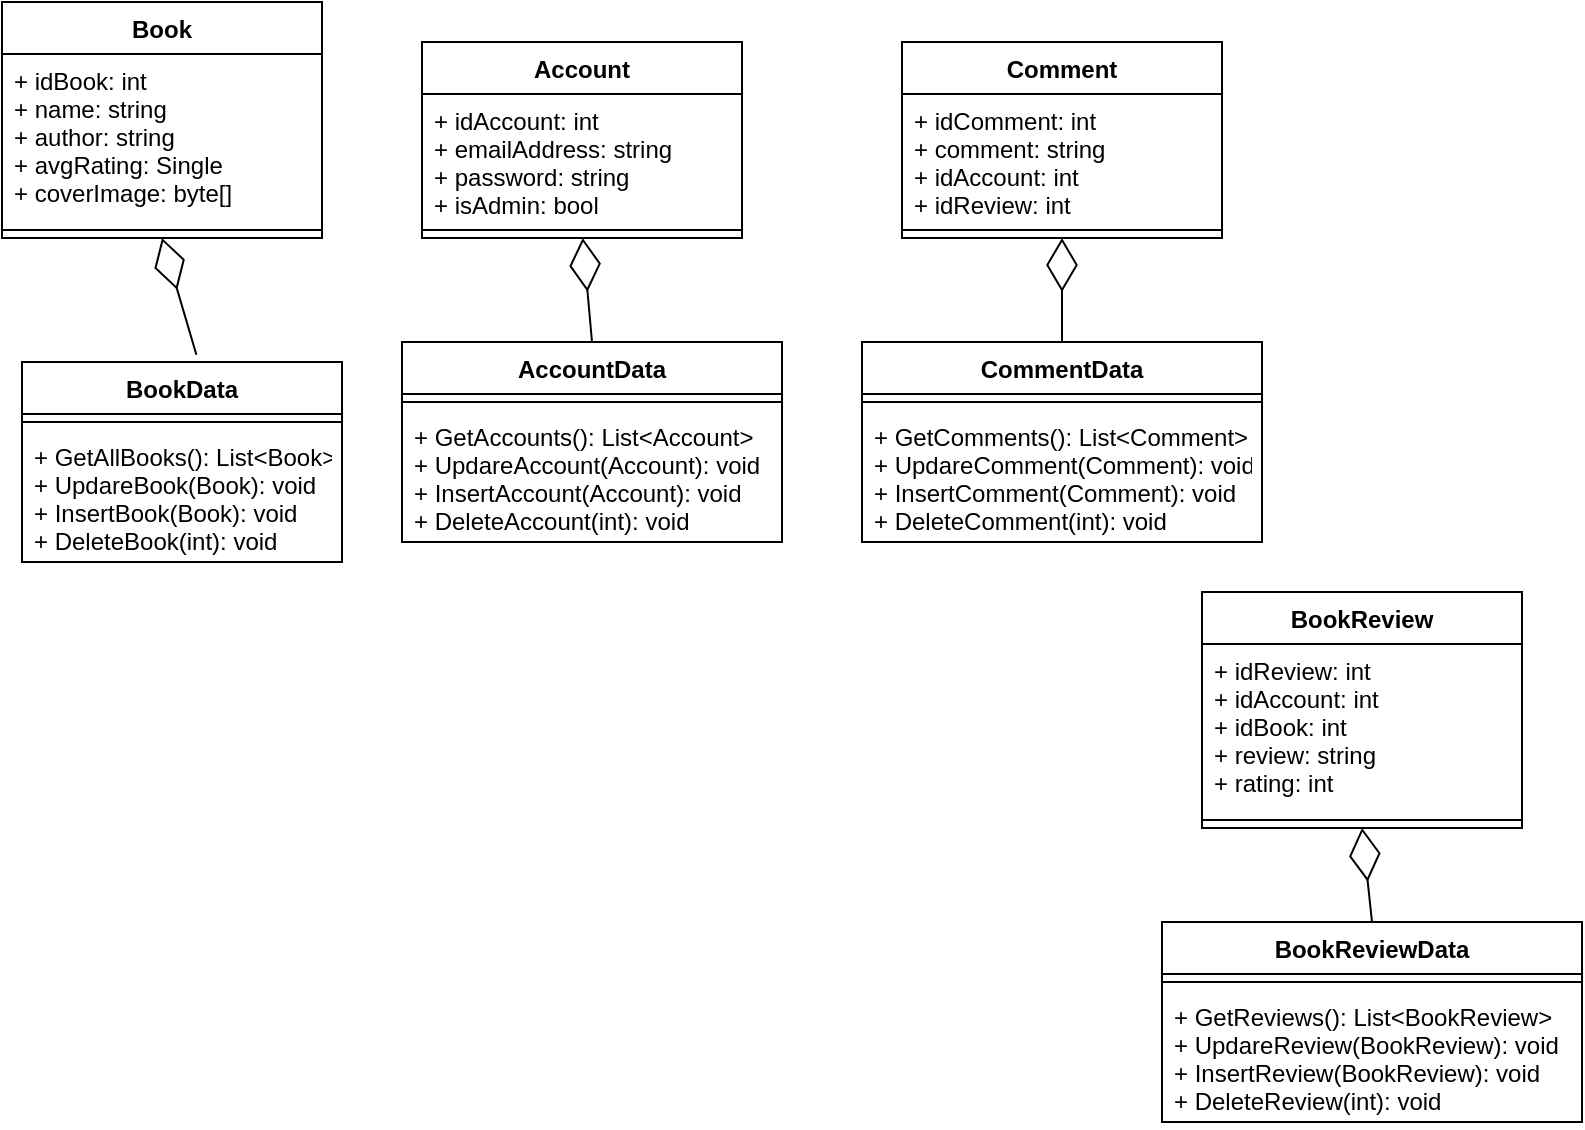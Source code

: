 <mxfile version="18.0.3" type="device"><diagram id="C5RBs43oDa-KdzZeNtuy" name="Page-1"><mxGraphModel dx="1038" dy="556" grid="1" gridSize="10" guides="1" tooltips="1" connect="1" arrows="1" fold="1" page="1" pageScale="1" pageWidth="827" pageHeight="1169" math="0" shadow="0"><root><mxCell id="WIyWlLk6GJQsqaUBKTNV-0"/><mxCell id="WIyWlLk6GJQsqaUBKTNV-1" parent="WIyWlLk6GJQsqaUBKTNV-0"/><mxCell id="5wMgXZBIsdFGBJWtIuHX-10" value="Book" style="swimlane;fontStyle=1;align=center;verticalAlign=top;childLayout=stackLayout;horizontal=1;startSize=26;horizontalStack=0;resizeParent=1;resizeParentMax=0;resizeLast=0;collapsible=1;marginBottom=0;" vertex="1" parent="WIyWlLk6GJQsqaUBKTNV-1"><mxGeometry x="10" y="50" width="160" height="118" as="geometry"/></mxCell><mxCell id="5wMgXZBIsdFGBJWtIuHX-11" value="+ idBook: int&#10;+ name: string&#10;+ author: string&#10;+ avgRating: Single&#10;+ coverImage: byte[]" style="text;strokeColor=none;fillColor=none;align=left;verticalAlign=top;spacingLeft=4;spacingRight=4;overflow=hidden;rotatable=0;points=[[0,0.5],[1,0.5]];portConstraint=eastwest;" vertex="1" parent="5wMgXZBIsdFGBJWtIuHX-10"><mxGeometry y="26" width="160" height="84" as="geometry"/></mxCell><mxCell id="5wMgXZBIsdFGBJWtIuHX-12" value="" style="line;strokeWidth=1;fillColor=none;align=left;verticalAlign=middle;spacingTop=-1;spacingLeft=3;spacingRight=3;rotatable=0;labelPosition=right;points=[];portConstraint=eastwest;" vertex="1" parent="5wMgXZBIsdFGBJWtIuHX-10"><mxGeometry y="110" width="160" height="8" as="geometry"/></mxCell><mxCell id="5wMgXZBIsdFGBJWtIuHX-14" value="Account" style="swimlane;fontStyle=1;align=center;verticalAlign=top;childLayout=stackLayout;horizontal=1;startSize=26;horizontalStack=0;resizeParent=1;resizeParentMax=0;resizeLast=0;collapsible=1;marginBottom=0;" vertex="1" parent="WIyWlLk6GJQsqaUBKTNV-1"><mxGeometry x="220" y="70" width="160" height="98" as="geometry"/></mxCell><mxCell id="5wMgXZBIsdFGBJWtIuHX-15" value="+ idAccount: int&#10;+ emailAddress: string&#10;+ password: string&#10;+ isAdmin: bool" style="text;strokeColor=none;fillColor=none;align=left;verticalAlign=top;spacingLeft=4;spacingRight=4;overflow=hidden;rotatable=0;points=[[0,0.5],[1,0.5]];portConstraint=eastwest;" vertex="1" parent="5wMgXZBIsdFGBJWtIuHX-14"><mxGeometry y="26" width="160" height="64" as="geometry"/></mxCell><mxCell id="5wMgXZBIsdFGBJWtIuHX-16" value="" style="line;strokeWidth=1;fillColor=none;align=left;verticalAlign=middle;spacingTop=-1;spacingLeft=3;spacingRight=3;rotatable=0;labelPosition=right;points=[];portConstraint=eastwest;" vertex="1" parent="5wMgXZBIsdFGBJWtIuHX-14"><mxGeometry y="90" width="160" height="8" as="geometry"/></mxCell><mxCell id="5wMgXZBIsdFGBJWtIuHX-17" value="BookReview" style="swimlane;fontStyle=1;align=center;verticalAlign=top;childLayout=stackLayout;horizontal=1;startSize=26;horizontalStack=0;resizeParent=1;resizeParentMax=0;resizeLast=0;collapsible=1;marginBottom=0;" vertex="1" parent="WIyWlLk6GJQsqaUBKTNV-1"><mxGeometry x="610" y="345" width="160" height="118" as="geometry"/></mxCell><mxCell id="5wMgXZBIsdFGBJWtIuHX-18" value="+ idReview: int&#10;+ idAccount: int&#10;+ idBook: int&#10;+ review: string&#10;+ rating: int" style="text;strokeColor=none;fillColor=none;align=left;verticalAlign=top;spacingLeft=4;spacingRight=4;overflow=hidden;rotatable=0;points=[[0,0.5],[1,0.5]];portConstraint=eastwest;" vertex="1" parent="5wMgXZBIsdFGBJWtIuHX-17"><mxGeometry y="26" width="160" height="84" as="geometry"/></mxCell><mxCell id="5wMgXZBIsdFGBJWtIuHX-19" value="" style="line;strokeWidth=1;fillColor=none;align=left;verticalAlign=middle;spacingTop=-1;spacingLeft=3;spacingRight=3;rotatable=0;labelPosition=right;points=[];portConstraint=eastwest;" vertex="1" parent="5wMgXZBIsdFGBJWtIuHX-17"><mxGeometry y="110" width="160" height="8" as="geometry"/></mxCell><mxCell id="5wMgXZBIsdFGBJWtIuHX-20" value="Comment" style="swimlane;fontStyle=1;align=center;verticalAlign=top;childLayout=stackLayout;horizontal=1;startSize=26;horizontalStack=0;resizeParent=1;resizeParentMax=0;resizeLast=0;collapsible=1;marginBottom=0;" vertex="1" parent="WIyWlLk6GJQsqaUBKTNV-1"><mxGeometry x="460" y="70" width="160" height="98" as="geometry"/></mxCell><mxCell id="5wMgXZBIsdFGBJWtIuHX-21" value="+ idComment: int&#10;+ comment: string&#10;+ idAccount: int&#10;+ idReview: int" style="text;strokeColor=none;fillColor=none;align=left;verticalAlign=top;spacingLeft=4;spacingRight=4;overflow=hidden;rotatable=0;points=[[0,0.5],[1,0.5]];portConstraint=eastwest;" vertex="1" parent="5wMgXZBIsdFGBJWtIuHX-20"><mxGeometry y="26" width="160" height="64" as="geometry"/></mxCell><mxCell id="5wMgXZBIsdFGBJWtIuHX-22" value="" style="line;strokeWidth=1;fillColor=none;align=left;verticalAlign=middle;spacingTop=-1;spacingLeft=3;spacingRight=3;rotatable=0;labelPosition=right;points=[];portConstraint=eastwest;" vertex="1" parent="5wMgXZBIsdFGBJWtIuHX-20"><mxGeometry y="90" width="160" height="8" as="geometry"/></mxCell><mxCell id="5wMgXZBIsdFGBJWtIuHX-23" value="BookData" style="swimlane;fontStyle=1;align=center;verticalAlign=top;childLayout=stackLayout;horizontal=1;startSize=26;horizontalStack=0;resizeParent=1;resizeParentMax=0;resizeLast=0;collapsible=1;marginBottom=0;" vertex="1" parent="WIyWlLk6GJQsqaUBKTNV-1"><mxGeometry x="20" y="230" width="160" height="100" as="geometry"/></mxCell><mxCell id="5wMgXZBIsdFGBJWtIuHX-25" value="" style="line;strokeWidth=1;fillColor=none;align=left;verticalAlign=middle;spacingTop=-1;spacingLeft=3;spacingRight=3;rotatable=0;labelPosition=right;points=[];portConstraint=eastwest;" vertex="1" parent="5wMgXZBIsdFGBJWtIuHX-23"><mxGeometry y="26" width="160" height="8" as="geometry"/></mxCell><mxCell id="5wMgXZBIsdFGBJWtIuHX-26" value="+ GetAllBooks(): List&lt;Book&gt;&#10;+ UpdareBook(Book): void&#10;+ InsertBook(Book): void&#10;+ DeleteBook(int): void" style="text;strokeColor=none;fillColor=none;align=left;verticalAlign=top;spacingLeft=4;spacingRight=4;overflow=hidden;rotatable=0;points=[[0,0.5],[1,0.5]];portConstraint=eastwest;" vertex="1" parent="5wMgXZBIsdFGBJWtIuHX-23"><mxGeometry y="34" width="160" height="66" as="geometry"/></mxCell><mxCell id="5wMgXZBIsdFGBJWtIuHX-31" value="AccountData" style="swimlane;fontStyle=1;align=center;verticalAlign=top;childLayout=stackLayout;horizontal=1;startSize=26;horizontalStack=0;resizeParent=1;resizeParentMax=0;resizeLast=0;collapsible=1;marginBottom=0;" vertex="1" parent="WIyWlLk6GJQsqaUBKTNV-1"><mxGeometry x="210" y="220" width="190" height="100" as="geometry"/></mxCell><mxCell id="5wMgXZBIsdFGBJWtIuHX-32" value="" style="line;strokeWidth=1;fillColor=none;align=left;verticalAlign=middle;spacingTop=-1;spacingLeft=3;spacingRight=3;rotatable=0;labelPosition=right;points=[];portConstraint=eastwest;" vertex="1" parent="5wMgXZBIsdFGBJWtIuHX-31"><mxGeometry y="26" width="190" height="8" as="geometry"/></mxCell><mxCell id="5wMgXZBIsdFGBJWtIuHX-33" value="+ GetAccounts(): List&lt;Account&gt;&#10;+ UpdareAccount(Account): void&#10;+ InsertAccount(Account): void&#10;+ DeleteAccount(int): void" style="text;strokeColor=none;fillColor=none;align=left;verticalAlign=top;spacingLeft=4;spacingRight=4;overflow=hidden;rotatable=0;points=[[0,0.5],[1,0.5]];portConstraint=eastwest;" vertex="1" parent="5wMgXZBIsdFGBJWtIuHX-31"><mxGeometry y="34" width="190" height="66" as="geometry"/></mxCell><mxCell id="5wMgXZBIsdFGBJWtIuHX-34" value="BookReviewData" style="swimlane;fontStyle=1;align=center;verticalAlign=top;childLayout=stackLayout;horizontal=1;startSize=26;horizontalStack=0;resizeParent=1;resizeParentMax=0;resizeLast=0;collapsible=1;marginBottom=0;" vertex="1" parent="WIyWlLk6GJQsqaUBKTNV-1"><mxGeometry x="590" y="510" width="210" height="100" as="geometry"/></mxCell><mxCell id="5wMgXZBIsdFGBJWtIuHX-35" value="" style="line;strokeWidth=1;fillColor=none;align=left;verticalAlign=middle;spacingTop=-1;spacingLeft=3;spacingRight=3;rotatable=0;labelPosition=right;points=[];portConstraint=eastwest;" vertex="1" parent="5wMgXZBIsdFGBJWtIuHX-34"><mxGeometry y="26" width="210" height="8" as="geometry"/></mxCell><mxCell id="5wMgXZBIsdFGBJWtIuHX-36" value="+ GetReviews(): List&lt;BookReview&gt;&#10;+ UpdareReview(BookReview): void&#10;+ InsertReview(BookReview): void&#10;+ DeleteReview(int): void" style="text;strokeColor=none;fillColor=none;align=left;verticalAlign=top;spacingLeft=4;spacingRight=4;overflow=hidden;rotatable=0;points=[[0,0.5],[1,0.5]];portConstraint=eastwest;" vertex="1" parent="5wMgXZBIsdFGBJWtIuHX-34"><mxGeometry y="34" width="210" height="66" as="geometry"/></mxCell><mxCell id="5wMgXZBIsdFGBJWtIuHX-37" value="CommentData" style="swimlane;fontStyle=1;align=center;verticalAlign=top;childLayout=stackLayout;horizontal=1;startSize=26;horizontalStack=0;resizeParent=1;resizeParentMax=0;resizeLast=0;collapsible=1;marginBottom=0;" vertex="1" parent="WIyWlLk6GJQsqaUBKTNV-1"><mxGeometry x="440" y="220" width="200" height="100" as="geometry"/></mxCell><mxCell id="5wMgXZBIsdFGBJWtIuHX-38" value="" style="line;strokeWidth=1;fillColor=none;align=left;verticalAlign=middle;spacingTop=-1;spacingLeft=3;spacingRight=3;rotatable=0;labelPosition=right;points=[];portConstraint=eastwest;" vertex="1" parent="5wMgXZBIsdFGBJWtIuHX-37"><mxGeometry y="26" width="200" height="8" as="geometry"/></mxCell><mxCell id="5wMgXZBIsdFGBJWtIuHX-39" value="+ GetComments(): List&lt;Comment&gt;&#10;+ UpdareComment(Comment): void&#10;+ InsertComment(Comment): void&#10;+ DeleteComment(int): void" style="text;strokeColor=none;fillColor=none;align=left;verticalAlign=top;spacingLeft=4;spacingRight=4;overflow=hidden;rotatable=0;points=[[0,0.5],[1,0.5]];portConstraint=eastwest;" vertex="1" parent="5wMgXZBIsdFGBJWtIuHX-37"><mxGeometry y="34" width="200" height="66" as="geometry"/></mxCell><mxCell id="5wMgXZBIsdFGBJWtIuHX-41" value="" style="endArrow=diamondThin;endFill=0;endSize=24;html=1;rounded=0;entryX=0.5;entryY=1;entryDx=0;entryDy=0;exitX=0.545;exitY=-0.036;exitDx=0;exitDy=0;exitPerimeter=0;" edge="1" parent="WIyWlLk6GJQsqaUBKTNV-1" source="5wMgXZBIsdFGBJWtIuHX-23" target="5wMgXZBIsdFGBJWtIuHX-10"><mxGeometry width="160" relative="1" as="geometry"><mxPoint x="150" y="200" as="sourcePoint"/><mxPoint x="180" y="190" as="targetPoint"/><Array as="points"/></mxGeometry></mxCell><mxCell id="5wMgXZBIsdFGBJWtIuHX-42" value="" style="endArrow=diamondThin;endFill=0;endSize=24;html=1;rounded=0;exitX=0.5;exitY=0;exitDx=0;exitDy=0;" edge="1" parent="WIyWlLk6GJQsqaUBKTNV-1" source="5wMgXZBIsdFGBJWtIuHX-31" target="5wMgXZBIsdFGBJWtIuHX-16"><mxGeometry width="160" relative="1" as="geometry"><mxPoint x="300" y="170" as="sourcePoint"/><mxPoint x="460" y="170" as="targetPoint"/></mxGeometry></mxCell><mxCell id="5wMgXZBIsdFGBJWtIuHX-43" value="" style="endArrow=diamondThin;endFill=0;endSize=24;html=1;rounded=0;exitX=0.5;exitY=0;exitDx=0;exitDy=0;entryX=0.5;entryY=1;entryDx=0;entryDy=0;" edge="1" parent="WIyWlLk6GJQsqaUBKTNV-1" source="5wMgXZBIsdFGBJWtIuHX-37" target="5wMgXZBIsdFGBJWtIuHX-20"><mxGeometry width="160" relative="1" as="geometry"><mxPoint x="330" y="270" as="sourcePoint"/><mxPoint x="490" y="270" as="targetPoint"/></mxGeometry></mxCell><mxCell id="5wMgXZBIsdFGBJWtIuHX-44" value="" style="endArrow=diamondThin;endFill=0;endSize=24;html=1;rounded=0;exitX=0.5;exitY=0;exitDx=0;exitDy=0;entryX=0.5;entryY=1;entryDx=0;entryDy=0;" edge="1" parent="WIyWlLk6GJQsqaUBKTNV-1" source="5wMgXZBIsdFGBJWtIuHX-34" target="5wMgXZBIsdFGBJWtIuHX-17"><mxGeometry width="160" relative="1" as="geometry"><mxPoint x="330" y="450" as="sourcePoint"/><mxPoint x="490" y="450" as="targetPoint"/></mxGeometry></mxCell></root></mxGraphModel></diagram></mxfile>